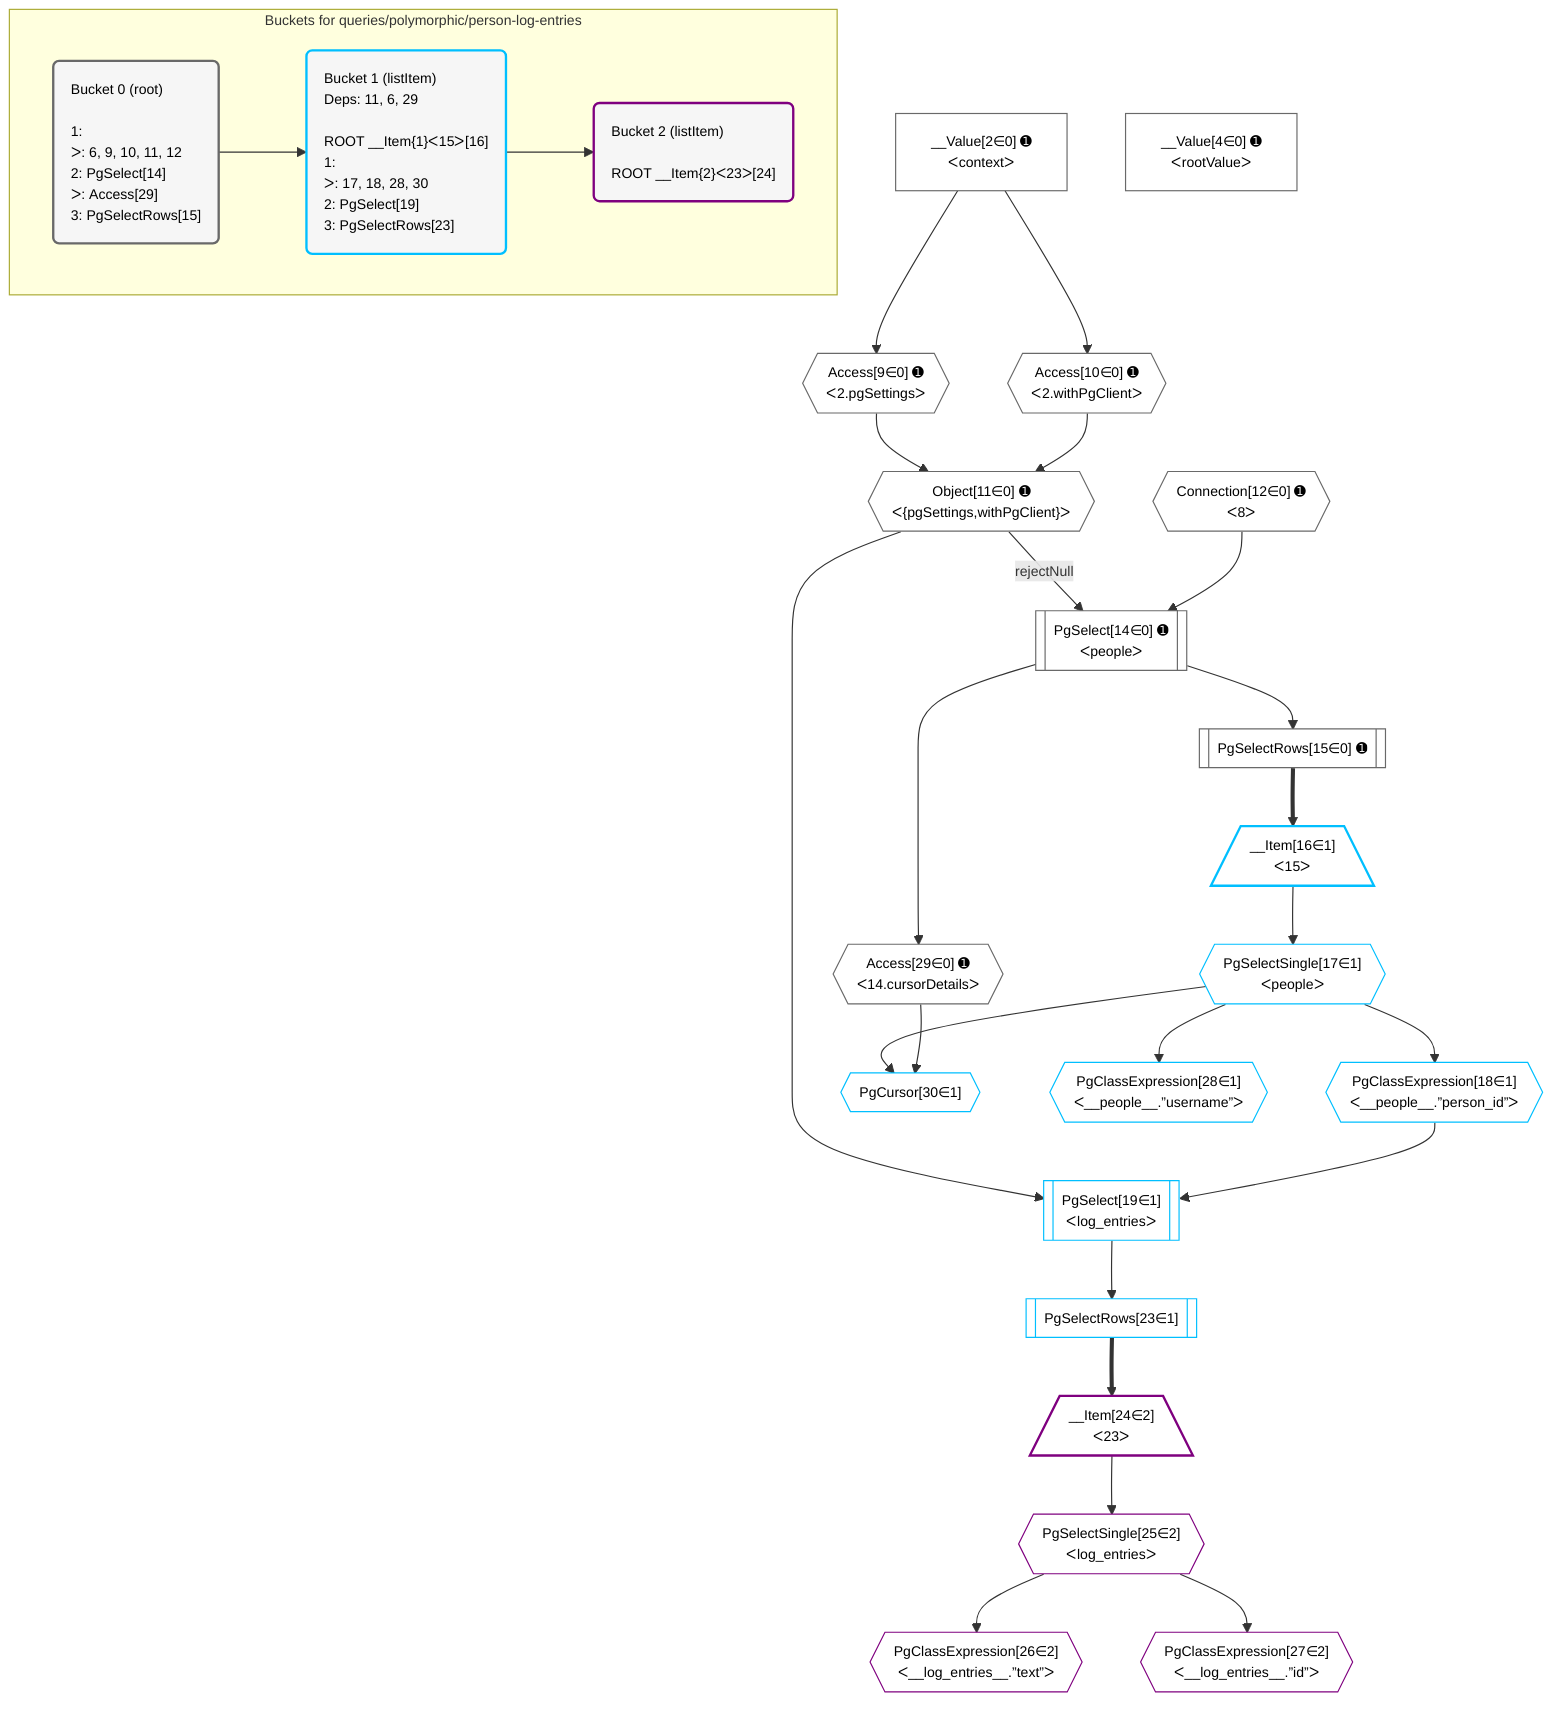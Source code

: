 %%{init: {'themeVariables': { 'fontSize': '12px'}}}%%
graph TD
    classDef path fill:#eee,stroke:#000,color:#000
    classDef plan fill:#fff,stroke-width:1px,color:#000
    classDef itemplan fill:#fff,stroke-width:2px,color:#000
    classDef unbatchedplan fill:#dff,stroke-width:1px,color:#000
    classDef sideeffectplan fill:#fcc,stroke-width:2px,color:#000
    classDef bucket fill:#f6f6f6,color:#000,stroke-width:2px,text-align:left


    %% plan dependencies
    PgSelect14[["PgSelect[14∈0] ➊<br />ᐸpeopleᐳ"]]:::plan
    Object11{{"Object[11∈0] ➊<br />ᐸ{pgSettings,withPgClient}ᐳ"}}:::plan
    Connection12{{"Connection[12∈0] ➊<br />ᐸ8ᐳ"}}:::plan
    Object11 -->|rejectNull| PgSelect14
    Connection12 --> PgSelect14
    Access9{{"Access[9∈0] ➊<br />ᐸ2.pgSettingsᐳ"}}:::plan
    Access10{{"Access[10∈0] ➊<br />ᐸ2.withPgClientᐳ"}}:::plan
    Access9 & Access10 --> Object11
    __Value2["__Value[2∈0] ➊<br />ᐸcontextᐳ"]:::plan
    __Value2 --> Access9
    __Value2 --> Access10
    PgSelectRows15[["PgSelectRows[15∈0] ➊"]]:::plan
    PgSelect14 --> PgSelectRows15
    Access29{{"Access[29∈0] ➊<br />ᐸ14.cursorDetailsᐳ"}}:::plan
    PgSelect14 --> Access29
    __Value4["__Value[4∈0] ➊<br />ᐸrootValueᐳ"]:::plan
    PgSelect19[["PgSelect[19∈1]<br />ᐸlog_entriesᐳ"]]:::plan
    PgClassExpression18{{"PgClassExpression[18∈1]<br />ᐸ__people__.”person_id”ᐳ"}}:::plan
    Object11 & PgClassExpression18 --> PgSelect19
    PgCursor30{{"PgCursor[30∈1]"}}:::plan
    PgSelectSingle17{{"PgSelectSingle[17∈1]<br />ᐸpeopleᐳ"}}:::plan
    PgSelectSingle17 & Access29 --> PgCursor30
    __Item16[/"__Item[16∈1]<br />ᐸ15ᐳ"\]:::itemplan
    PgSelectRows15 ==> __Item16
    __Item16 --> PgSelectSingle17
    PgSelectSingle17 --> PgClassExpression18
    PgSelectRows23[["PgSelectRows[23∈1]"]]:::plan
    PgSelect19 --> PgSelectRows23
    PgClassExpression28{{"PgClassExpression[28∈1]<br />ᐸ__people__.”username”ᐳ"}}:::plan
    PgSelectSingle17 --> PgClassExpression28
    __Item24[/"__Item[24∈2]<br />ᐸ23ᐳ"\]:::itemplan
    PgSelectRows23 ==> __Item24
    PgSelectSingle25{{"PgSelectSingle[25∈2]<br />ᐸlog_entriesᐳ"}}:::plan
    __Item24 --> PgSelectSingle25
    PgClassExpression26{{"PgClassExpression[26∈2]<br />ᐸ__log_entries__.”text”ᐳ"}}:::plan
    PgSelectSingle25 --> PgClassExpression26
    PgClassExpression27{{"PgClassExpression[27∈2]<br />ᐸ__log_entries__.”id”ᐳ"}}:::plan
    PgSelectSingle25 --> PgClassExpression27

    %% define steps

    subgraph "Buckets for queries/polymorphic/person-log-entries"
    Bucket0("Bucket 0 (root)<br /><br />1: <br />ᐳ: 6, 9, 10, 11, 12<br />2: PgSelect[14]<br />ᐳ: Access[29]<br />3: PgSelectRows[15]"):::bucket
    classDef bucket0 stroke:#696969
    class Bucket0,__Value2,__Value4,Access9,Access10,Object11,Connection12,PgSelect14,PgSelectRows15,Access29 bucket0
    Bucket1("Bucket 1 (listItem)<br />Deps: 11, 6, 29<br /><br />ROOT __Item{1}ᐸ15ᐳ[16]<br />1: <br />ᐳ: 17, 18, 28, 30<br />2: PgSelect[19]<br />3: PgSelectRows[23]"):::bucket
    classDef bucket1 stroke:#00bfff
    class Bucket1,__Item16,PgSelectSingle17,PgClassExpression18,PgSelect19,PgSelectRows23,PgClassExpression28,PgCursor30 bucket1
    Bucket2("Bucket 2 (listItem)<br /><br />ROOT __Item{2}ᐸ23ᐳ[24]"):::bucket
    classDef bucket2 stroke:#7f007f
    class Bucket2,__Item24,PgSelectSingle25,PgClassExpression26,PgClassExpression27 bucket2
    Bucket0 --> Bucket1
    Bucket1 --> Bucket2
    end